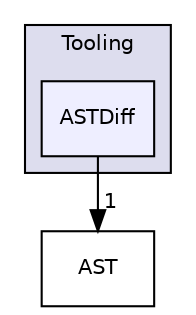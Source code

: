 digraph "include/clang/Tooling/ASTDiff" {
  bgcolor=transparent;
  compound=true
  node [ fontsize="10", fontname="Helvetica"];
  edge [ labelfontsize="10", labelfontname="Helvetica"];
  subgraph clusterdir_e1ce9e33a6714cd40d140bf8ba3da7d2 {
    graph [ bgcolor="#ddddee", pencolor="black", label="Tooling" fontname="Helvetica", fontsize="10", URL="dir_e1ce9e33a6714cd40d140bf8ba3da7d2.html"]
  dir_a98d682560d5dbb8a50d4060d6ae280b [shape=box, label="ASTDiff", style="filled", fillcolor="#eeeeff", pencolor="black", URL="dir_a98d682560d5dbb8a50d4060d6ae280b.html"];
  }
  dir_b7f1fb8e22c16abc1bb9b644ee717a58 [shape=box label="AST" URL="dir_b7f1fb8e22c16abc1bb9b644ee717a58.html"];
  dir_a98d682560d5dbb8a50d4060d6ae280b->dir_b7f1fb8e22c16abc1bb9b644ee717a58 [headlabel="1", labeldistance=1.5 headhref="dir_000098_000013.html"];
}
